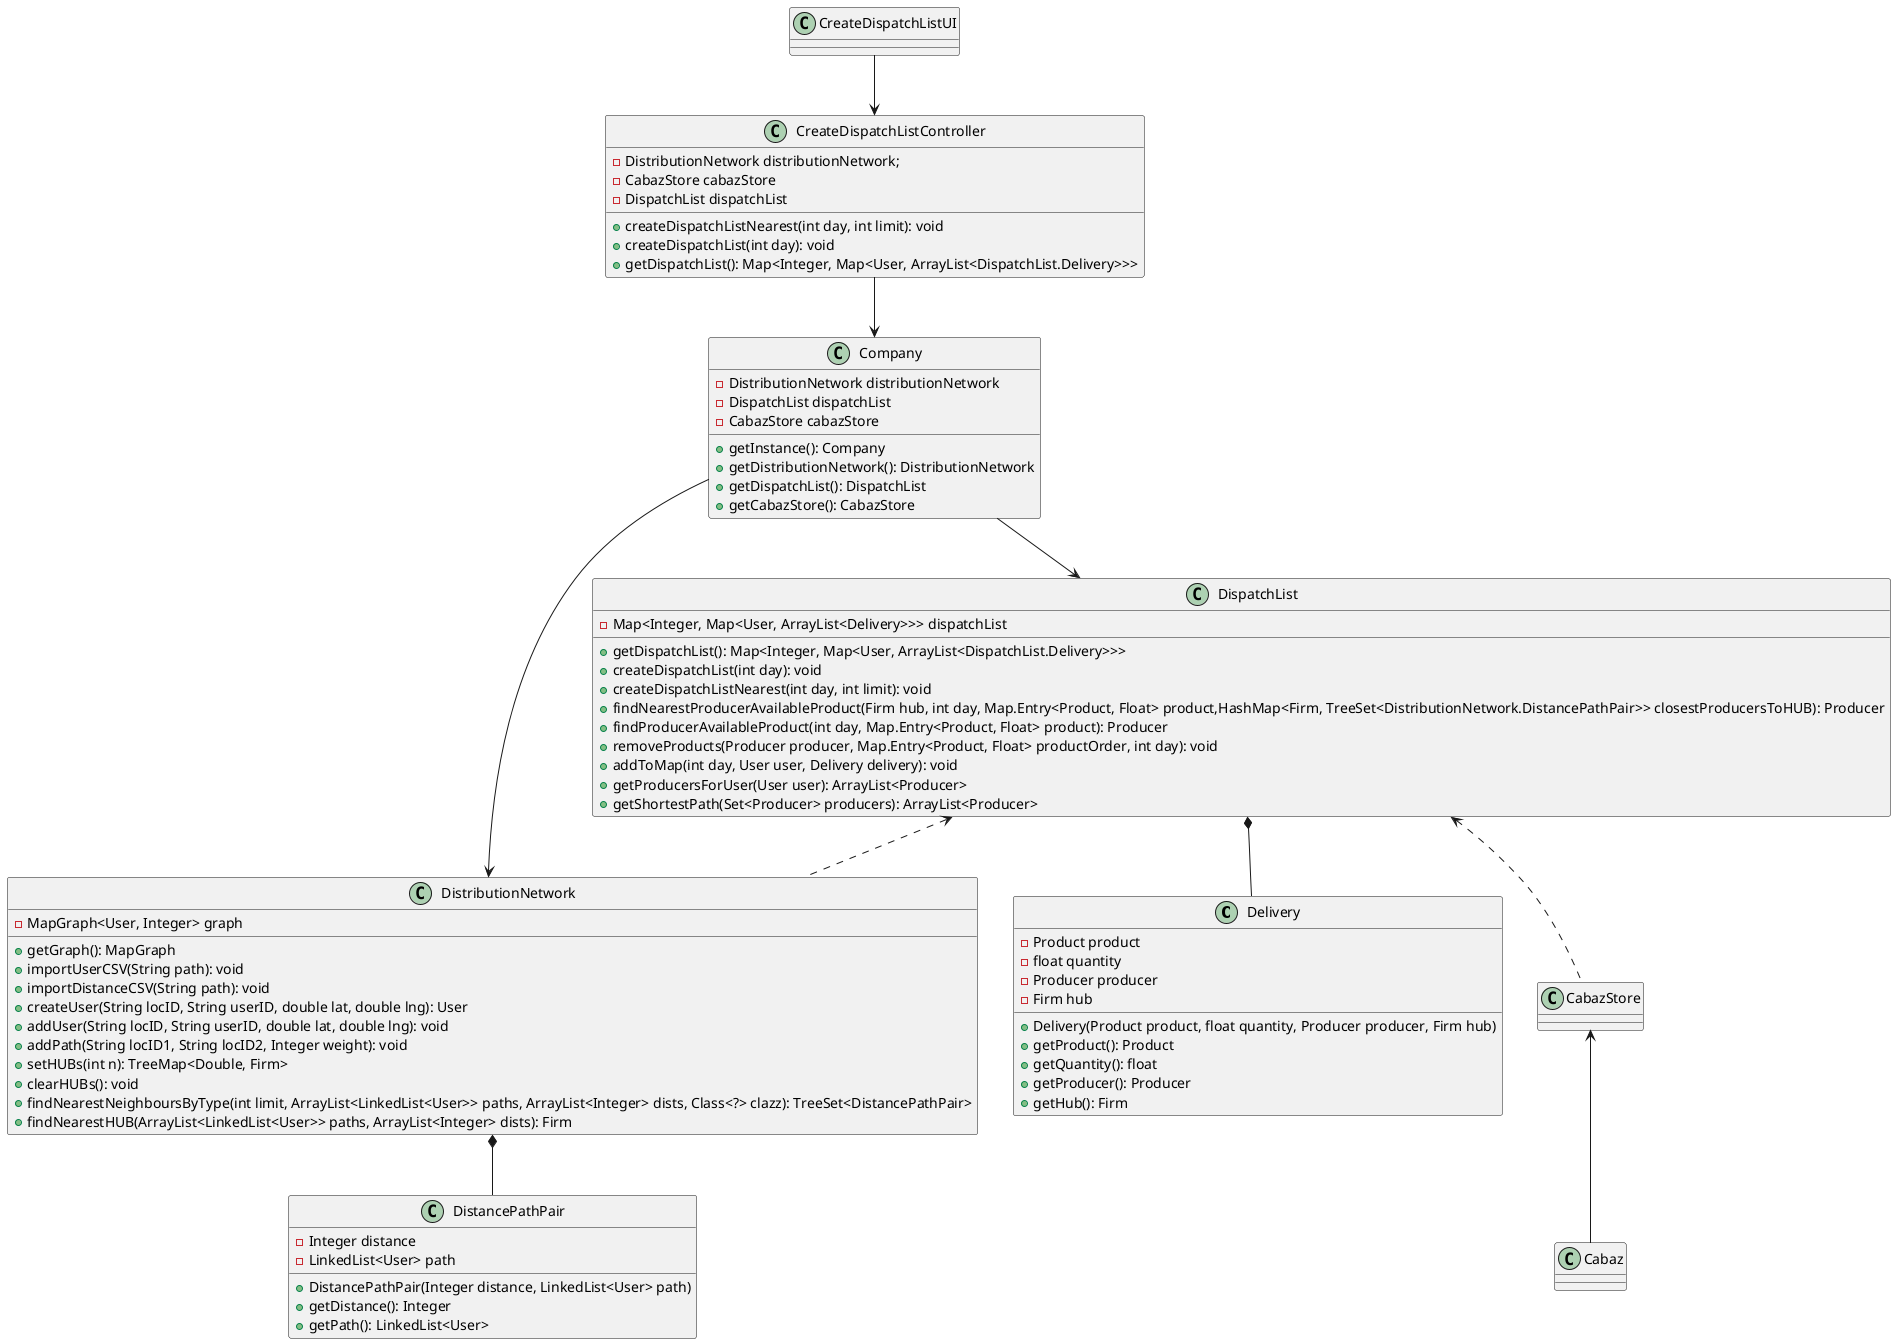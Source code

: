 @startuml

class Delivery {
    -Product product
    -float quantity
    -Producer producer
    -Firm hub

    +Delivery(Product product, float quantity, Producer producer, Firm hub)
    +getProduct(): Product
    +getQuantity(): float
    +getProducer(): Producer
    +getHub(): Firm
}

class DistributionNetwork {
- MapGraph<User, Integer> graph
+ getGraph(): MapGraph
+ importUserCSV(String path): void
+ importDistanceCSV(String path): void
+ createUser(String locID, String userID, double lat, double lng): User
+ addUser(String locID, String userID, double lat, double lng): void
+ addPath(String locID1, String locID2, Integer weight): void
+ setHUBs(int n): TreeMap<Double, Firm>
+ clearHUBs(): void
+ findNearestNeighboursByType(int limit, ArrayList<LinkedList<User>> paths, ArrayList<Integer> dists, Class<?> clazz): TreeSet<DistancePathPair>
+ findNearestHUB(ArrayList<LinkedList<User>> paths, ArrayList<Integer> dists): Firm
}

class DistancePathPair{
- Integer distance
- LinkedList<User> path
+ DistancePathPair(Integer distance, LinkedList<User> path)
+ getDistance(): Integer
+ getPath(): LinkedList<User>
}

class Company {
- DistributionNetwork distributionNetwork
- DispatchList dispatchList
- CabazStore cabazStore
+ getInstance(): Company
+ getDistributionNetwork(): DistributionNetwork
+ getDispatchList(): DispatchList
+ getCabazStore(): CabazStore
}

class DispatchList {
-Map<Integer, Map<User, ArrayList<Delivery>>> dispatchList
+getDispatchList(): Map<Integer, Map<User, ArrayList<DispatchList.Delivery>>>
+createDispatchList(int day): void
+createDispatchListNearest(int day, int limit): void
+findNearestProducerAvailableProduct(Firm hub, int day, Map.Entry<Product, Float> product,HashMap<Firm, TreeSet<DistributionNetwork.DistancePathPair>> closestProducersToHUB): Producer
+findProducerAvailableProduct(int day, Map.Entry<Product, Float> product): Producer
+removeProducts(Producer producer, Map.Entry<Product, Float> productOrder, int day): void
+addToMap(int day, User user, Delivery delivery): void
+getProducersForUser(User user): ArrayList<Producer>
+getShortestPath(Set<Producer> producers): ArrayList<Producer>
}

class CreateDispatchListController {
- DistributionNetwork distributionNetwork;
   -  CabazStore cabazStore
    - DispatchList dispatchList
    +createDispatchListNearest(int day, int limit): void
    +createDispatchList(int day): void
    +getDispatchList(): Map<Integer, Map<User, ArrayList<DispatchList.Delivery>>>
}

class CreateDispatchListUI {
}

class CabazStore {
}

DispatchList *-- Delivery
DistributionNetwork *-- DistancePathPair
CreateDispatchListController --> Company
CreateDispatchListUI --> CreateDispatchListController
Company --> DispatchList
Company --> DistributionNetwork
DispatchList <.. DistributionNetwork
DispatchList <.. CabazStore
CabazStore <-- Cabaz

@endumlnduml